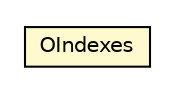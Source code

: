 #!/usr/local/bin/dot
#
# Class diagram 
# Generated by UMLGraph version R5_6-24-gf6e263 (http://www.umlgraph.org/)
#

digraph G {
	edge [fontname="Helvetica",fontsize=10,labelfontname="Helvetica",labelfontsize=10];
	node [fontname="Helvetica",fontsize=10,shape=plaintext];
	nodesep=0.25;
	ranksep=0.5;
	// com.orientechnologies.orient.core.index.OIndexes
	c2137119 [label=<<table title="com.orientechnologies.orient.core.index.OIndexes" border="0" cellborder="1" cellspacing="0" cellpadding="2" port="p" bgcolor="lemonChiffon" href="./OIndexes.html">
		<tr><td><table border="0" cellspacing="0" cellpadding="1">
<tr><td align="center" balign="center"> OIndexes </td></tr>
		</table></td></tr>
		</table>>, URL="./OIndexes.html", fontname="Helvetica", fontcolor="black", fontsize=10.0];
}

